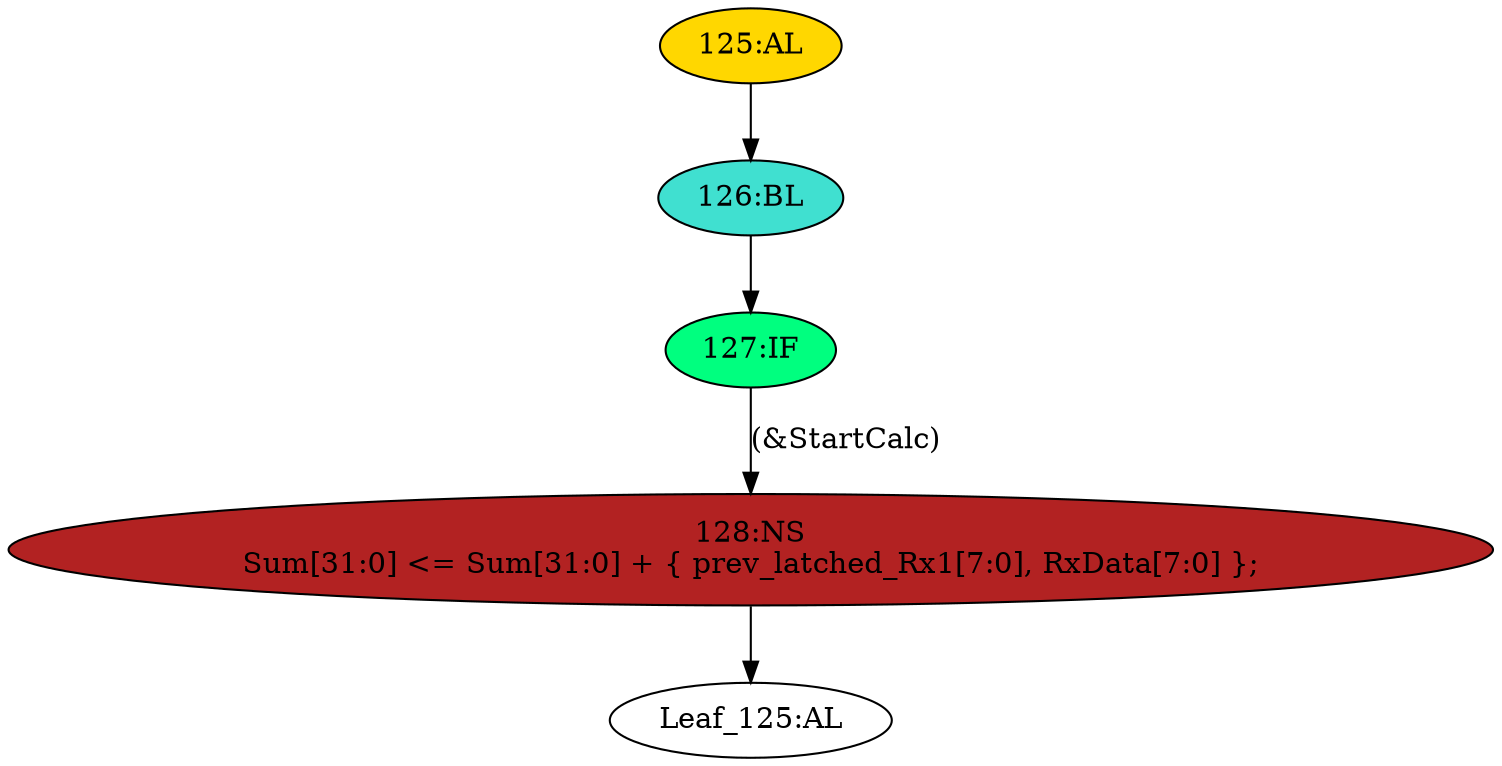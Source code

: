 strict digraph "" {
	node [label="\N"];
	"128:NS"	 [ast="<pyverilog.vparser.ast.NonblockingSubstitution object at 0x7fafbe482f90>",
		fillcolor=firebrick,
		label="128:NS
Sum[31:0] <= Sum[31:0] + { prev_latched_Rx1[7:0], RxData[7:0] };",
		statements="[<pyverilog.vparser.ast.NonblockingSubstitution object at 0x7fafbe482f90>]",
		style=filled,
		typ=NonblockingSubstitution];
	"Leaf_125:AL"	 [def_var="['Sum']",
		label="Leaf_125:AL"];
	"128:NS" -> "Leaf_125:AL"	 [cond="[]",
		lineno=None];
	"125:AL"	 [ast="<pyverilog.vparser.ast.Always object at 0x7fafbdf78810>",
		clk_sens=False,
		fillcolor=gold,
		label="125:AL",
		sens="['Divided_4_clk']",
		statements="[]",
		style=filled,
		typ=Always,
		use_var="['RxData', 'prev_latched_Rx1', 'StartCalc', 'Sum']"];
	"126:BL"	 [ast="<pyverilog.vparser.ast.Block object at 0x7fafbdf78950>",
		fillcolor=turquoise,
		label="126:BL",
		statements="[]",
		style=filled,
		typ=Block];
	"125:AL" -> "126:BL"	 [cond="[]",
		lineno=None];
	"127:IF"	 [ast="<pyverilog.vparser.ast.IfStatement object at 0x7fafbdf78990>",
		fillcolor=springgreen,
		label="127:IF",
		statements="[]",
		style=filled,
		typ=IfStatement];
	"126:BL" -> "127:IF"	 [cond="[]",
		lineno=None];
	"127:IF" -> "128:NS"	 [cond="['StartCalc']",
		label="(&StartCalc)",
		lineno=127];
}
